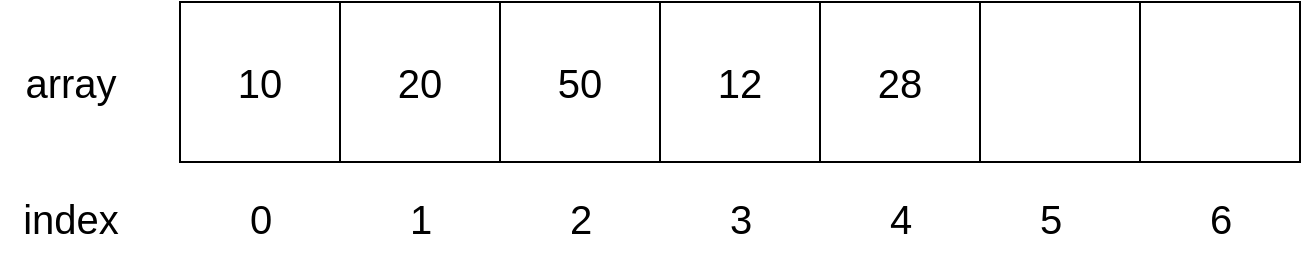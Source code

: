 <mxfile version="27.0.5">
  <diagram name="第 1 页" id="nHiI9n7FexRCJN3bG0H2">
    <mxGraphModel dx="1234" dy="803" grid="1" gridSize="10" guides="1" tooltips="1" connect="1" arrows="1" fold="1" page="1" pageScale="1" pageWidth="827" pageHeight="1169" math="0" shadow="0">
      <root>
        <mxCell id="0" />
        <mxCell id="1" parent="0" />
        <mxCell id="15v3zkf-7g8gOi3cttDV-1" value="10" style="whiteSpace=wrap;html=1;aspect=fixed;fontSize=20;" vertex="1" parent="1">
          <mxGeometry x="120" y="200" width="80" height="80" as="geometry" />
        </mxCell>
        <mxCell id="15v3zkf-7g8gOi3cttDV-2" value="20" style="whiteSpace=wrap;html=1;aspect=fixed;fontSize=20;" vertex="1" parent="1">
          <mxGeometry x="200" y="200" width="80" height="80" as="geometry" />
        </mxCell>
        <mxCell id="15v3zkf-7g8gOi3cttDV-3" value="50" style="whiteSpace=wrap;html=1;aspect=fixed;fontSize=20;" vertex="1" parent="1">
          <mxGeometry x="280" y="200" width="80" height="80" as="geometry" />
        </mxCell>
        <mxCell id="15v3zkf-7g8gOi3cttDV-4" value="12" style="whiteSpace=wrap;html=1;aspect=fixed;fontSize=20;" vertex="1" parent="1">
          <mxGeometry x="360" y="200" width="80" height="80" as="geometry" />
        </mxCell>
        <mxCell id="15v3zkf-7g8gOi3cttDV-5" value="28" style="whiteSpace=wrap;html=1;aspect=fixed;fontSize=20;" vertex="1" parent="1">
          <mxGeometry x="440" y="200" width="80" height="80" as="geometry" />
        </mxCell>
        <mxCell id="15v3zkf-7g8gOi3cttDV-6" value="" style="whiteSpace=wrap;html=1;aspect=fixed;fontSize=20;" vertex="1" parent="1">
          <mxGeometry x="520" y="200" width="80" height="80" as="geometry" />
        </mxCell>
        <mxCell id="15v3zkf-7g8gOi3cttDV-7" value="" style="whiteSpace=wrap;html=1;aspect=fixed;fontSize=20;" vertex="1" parent="1">
          <mxGeometry x="600" y="200" width="80" height="80" as="geometry" />
        </mxCell>
        <mxCell id="15v3zkf-7g8gOi3cttDV-8" value="0" style="text;html=1;align=center;verticalAlign=middle;resizable=0;points=[];autosize=1;strokeColor=none;fillColor=none;fontSize=20;" vertex="1" parent="1">
          <mxGeometry x="145" y="288" width="30" height="40" as="geometry" />
        </mxCell>
        <mxCell id="15v3zkf-7g8gOi3cttDV-9" value="array" style="text;html=1;align=center;verticalAlign=middle;resizable=0;points=[];autosize=1;strokeColor=none;fillColor=none;fontSize=20;" vertex="1" parent="1">
          <mxGeometry x="30" y="220" width="70" height="40" as="geometry" />
        </mxCell>
        <mxCell id="15v3zkf-7g8gOi3cttDV-10" value="index" style="text;html=1;align=center;verticalAlign=middle;resizable=0;points=[];autosize=1;strokeColor=none;fillColor=none;fontSize=20;" vertex="1" parent="1">
          <mxGeometry x="30" y="288" width="70" height="40" as="geometry" />
        </mxCell>
        <mxCell id="15v3zkf-7g8gOi3cttDV-11" value="1" style="text;html=1;align=center;verticalAlign=middle;resizable=0;points=[];autosize=1;strokeColor=none;fillColor=none;fontSize=20;" vertex="1" parent="1">
          <mxGeometry x="225" y="288" width="30" height="40" as="geometry" />
        </mxCell>
        <mxCell id="15v3zkf-7g8gOi3cttDV-12" value="2" style="text;html=1;align=center;verticalAlign=middle;resizable=0;points=[];autosize=1;strokeColor=none;fillColor=none;fontSize=20;" vertex="1" parent="1">
          <mxGeometry x="305" y="288" width="30" height="40" as="geometry" />
        </mxCell>
        <mxCell id="15v3zkf-7g8gOi3cttDV-13" value="3" style="text;html=1;align=center;verticalAlign=middle;resizable=0;points=[];autosize=1;strokeColor=none;fillColor=none;fontSize=20;" vertex="1" parent="1">
          <mxGeometry x="385" y="288" width="30" height="40" as="geometry" />
        </mxCell>
        <mxCell id="15v3zkf-7g8gOi3cttDV-14" value="4" style="text;html=1;align=center;verticalAlign=middle;resizable=0;points=[];autosize=1;strokeColor=none;fillColor=none;fontSize=20;" vertex="1" parent="1">
          <mxGeometry x="465" y="288" width="30" height="40" as="geometry" />
        </mxCell>
        <mxCell id="15v3zkf-7g8gOi3cttDV-15" value="5" style="text;html=1;align=center;verticalAlign=middle;resizable=0;points=[];autosize=1;strokeColor=none;fillColor=none;fontSize=20;" vertex="1" parent="1">
          <mxGeometry x="540" y="288" width="30" height="40" as="geometry" />
        </mxCell>
        <mxCell id="15v3zkf-7g8gOi3cttDV-16" value="6" style="text;html=1;align=center;verticalAlign=middle;resizable=0;points=[];autosize=1;strokeColor=none;fillColor=none;fontSize=20;" vertex="1" parent="1">
          <mxGeometry x="625" y="288" width="30" height="40" as="geometry" />
        </mxCell>
      </root>
    </mxGraphModel>
  </diagram>
</mxfile>
